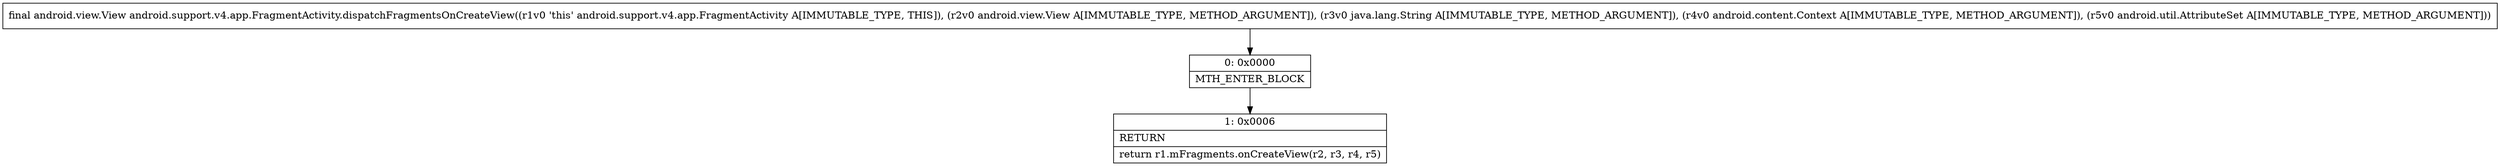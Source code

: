 digraph "CFG forandroid.support.v4.app.FragmentActivity.dispatchFragmentsOnCreateView(Landroid\/view\/View;Ljava\/lang\/String;Landroid\/content\/Context;Landroid\/util\/AttributeSet;)Landroid\/view\/View;" {
Node_0 [shape=record,label="{0\:\ 0x0000|MTH_ENTER_BLOCK\l}"];
Node_1 [shape=record,label="{1\:\ 0x0006|RETURN\l|return r1.mFragments.onCreateView(r2, r3, r4, r5)\l}"];
MethodNode[shape=record,label="{final android.view.View android.support.v4.app.FragmentActivity.dispatchFragmentsOnCreateView((r1v0 'this' android.support.v4.app.FragmentActivity A[IMMUTABLE_TYPE, THIS]), (r2v0 android.view.View A[IMMUTABLE_TYPE, METHOD_ARGUMENT]), (r3v0 java.lang.String A[IMMUTABLE_TYPE, METHOD_ARGUMENT]), (r4v0 android.content.Context A[IMMUTABLE_TYPE, METHOD_ARGUMENT]), (r5v0 android.util.AttributeSet A[IMMUTABLE_TYPE, METHOD_ARGUMENT])) }"];
MethodNode -> Node_0;
Node_0 -> Node_1;
}

